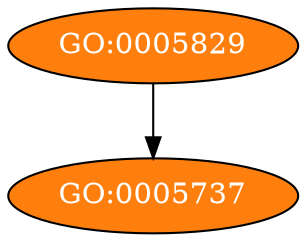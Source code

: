 digraph "go/subsets/goslim_plant" {
	graph ["data-version"="go/2023-07-27/subsets/goslim_plant.owl",
		"format-version"=1.2,
		instances="[]",
		name="go/subsets/goslim_plant",
		ontology="go/subsets/goslim_plant",
		property_value="['owl:versionInfo \"2023-07-27\" xsd:string']",
		subsetdef="['chebi_ph7_3 \"Rhea list of ChEBI terms representing the major species at pH 7.3.\"', 'gocheck_do_not_annotate \"Term not to be used \
for direct annotation\"', 'gocheck_do_not_manually_annotate \"Term not to be used for direct manual annotation\"', 'goslim_agr \"AGR \
slim\"', 'goslim_aspergillus \"Aspergillus GO slim\"', 'goslim_candida \"Candida GO slim\"', 'goslim_chembl \"ChEMBL protein targets summary\"', '\
goslim_drosophila \"Drosophila GO slim\"', 'goslim_flybase_ribbon \"FlyBase Drosophila GO ribbon slim\"', 'goslim_generic \"Generic GO \
slim\"', 'goslim_metagenomics \"Metagenomics GO slim\"', 'goslim_mouse \"Mouse GO slim\"', 'goslim_pir \"PIR GO slim\"', 'goslim_plant \"\
Plant GO slim\"', 'goslim_pombe \"Fission yeast GO slim\"', 'goslim_synapse \"synapse GO slim\"', 'goslim_yeast \"Yeast GO slim\"', 'prokaryote_\
subset \"GO subset for prokaryotes\"']",
		synonymtypedef="['syngo_official_label \"label approved by the SynGO project\"', 'systematic_synonym \"Systematic synonym\" EXACT']",
		typedefs="[{'id': 'ends_during', 'name': 'ends during', 'namespace': 'external', 'xref': ['RO:0002093']}, {'id': 'happens_during', 'name': '\
happens during', 'namespace': 'external', 'xref': ['RO:0002092'], 'is_transitive': 'true', 'is_a': ['ends_during']}, {'id': 'has_\
ontology_root_term', 'name': 'has ontology root term', 'namespace': 'external', 'xref': ['IAO:0000700'], 'is_metadata_tag': 'true', '\
is_class_level': 'true'}, {'id': 'has_part', 'name': 'has part', 'namespace': 'external', 'xref': ['BFO:0000051'], 'is_transitive': '\
true'}, {'id': 'negatively_regulates', 'name': 'negatively regulates', 'namespace': 'external', 'xref': ['RO:0002212'], 'is_a': ['\
regulates']}, {'id': 'occurs_in', 'name': 'occurs in', 'namespace': 'external', 'xref': ['BFO:0000066'], 'transitive_over': ['part_\
of']}, {'id': 'part_of', 'name': 'part of', 'namespace': 'external', 'xref': ['BFO:0000050'], 'is_transitive': 'true', 'inverse_\
of': ['has_part']}, {'id': 'positively_regulates', 'name': 'positively regulates', 'namespace': 'external', 'xref': ['RO:0002213'], '\
holds_over_chain': ['negatively_regulates negatively_regulates'], 'is_a': ['regulates']}, {'id': 'regulates', 'name': 'regulates', '\
namespace': 'external', 'xref': ['RO:0002211'], 'is_transitive': 'true'}, {'id': 'starts_during', 'name': 'starts during', 'namespace': '\
external', 'xref': ['RO:0002091']}, {'id': 'term_tracker_item', 'name': 'term tracker item', 'namespace': 'external', 'xref': ['\
IAO:0000233'], 'is_metadata_tag': 'true', 'is_class_level': 'true'}]"
	];
	"GO:0005829"	[UniprotID="['P01323']",
		def="\"The part of the cytoplasm that does not contain organelles but which does contain other particulate matter, such as protein complexes.\" [\
GOC:hjd, GOC:jl]",
		fillcolor="#ff7f0e",
		fontcolor=white,
		is_a="['GO:0005575']",
		name=cytosol,
		namespace=cellular_component,
		relationship="['part_of GO:0005737']",
		style=filled,
		subset="['goslim_agr', 'goslim_chembl', 'goslim_drosophila', 'goslim_flybase_ribbon', 'goslim_generic', 'goslim_mouse', 'goslim_plant']",
		xref="['NIF_Subcellular:sao101633890', 'Wikipedia:Cytosol']"];
	"GO:0005737"	[UniprotID="['P01323']",
		def="\"The contents of a cell excluding the plasma membrane and nucleus, but including other subcellular structures.\" [ISBN:0198547684]",
		fillcolor="#ff7f0e",
		fontcolor=white,
		is_a="['GO:0005575']",
		name=cytoplasm,
		namespace=cellular_component,
		property_value="['term_tracker_item \"https://github.com/geneontology/go-ontology/issues/23023\" xsd:anyURI']",
		relationship="['part_of GO:0005622']",
		style=filled,
		subset="['goslim_candida', 'goslim_chembl', 'goslim_metagenomics', 'goslim_pir', 'goslim_plant', 'goslim_yeast', 'prokaryote_subset']",
		xref="['Wikipedia:Cytoplasm']"];
	"GO:0005829" -> "GO:0005737"	[key=part_of];
}
